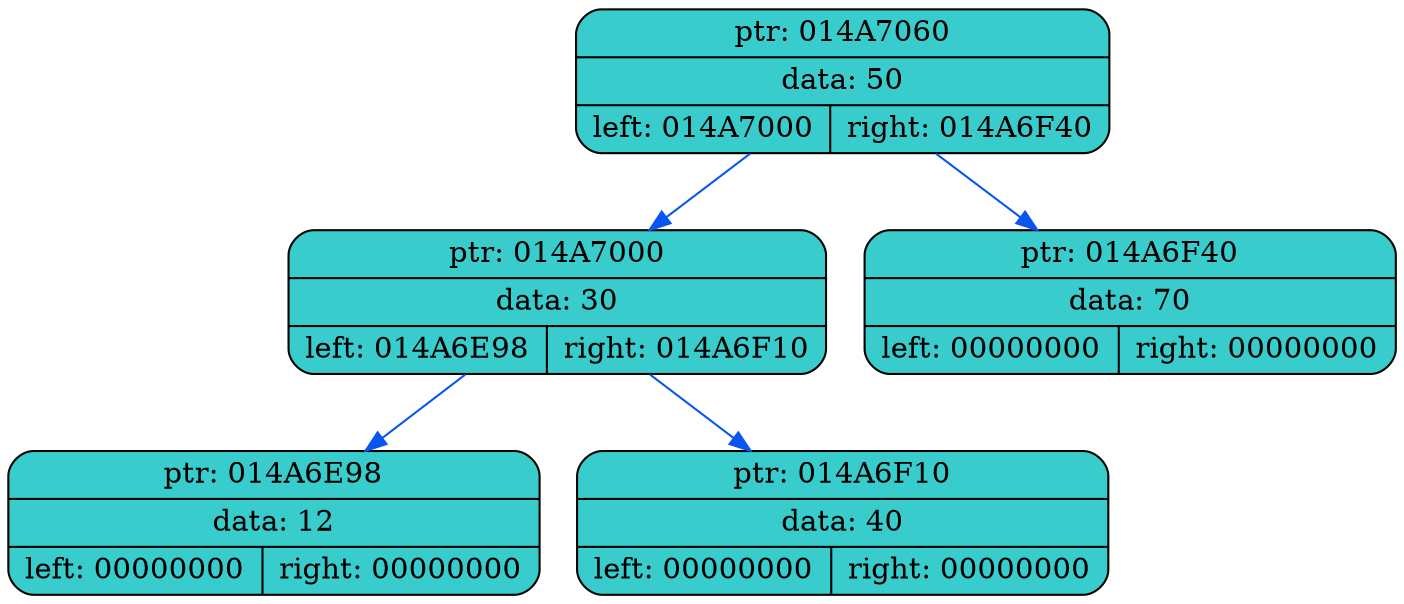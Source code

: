 digraph
{
    rankdir=TP

        node014A7060[shape=record,style="rounded,filled",fillcolor="#39CCCC",label="{ ptr: 014A7060 | data: 50 | { left: 014A7000 | right: 014A6F40 }}"];
    node014A7060 -> node014A7000[color="#0855F0"]
    node014A7000[shape=record,style="rounded,filled",fillcolor="#39CCCC",label="{ ptr: 014A7000 | data: 30 | { left: 014A6E98 | right: 014A6F10 }}"];
    node014A7000 -> node014A6E98[color="#0855F0"]
    node014A6E98[shape=record,style="rounded,filled",fillcolor="#39CCCC",label="{ ptr: 014A6E98 | data: 12 | { left: 00000000 | right: 00000000 }}"];
    node014A7000 -> node014A6F10[color="#0855F0"]
    node014A6F10[shape=record,style="rounded,filled",fillcolor="#39CCCC",label="{ ptr: 014A6F10 | data: 40 | { left: 00000000 | right: 00000000 }}"];
    node014A7060 -> node014A6F40[color="#0855F0"]
    node014A6F40[shape=record,style="rounded,filled",fillcolor="#39CCCC",label="{ ptr: 014A6F40 | data: 70 | { left: 00000000 | right: 00000000 }}"];
}
